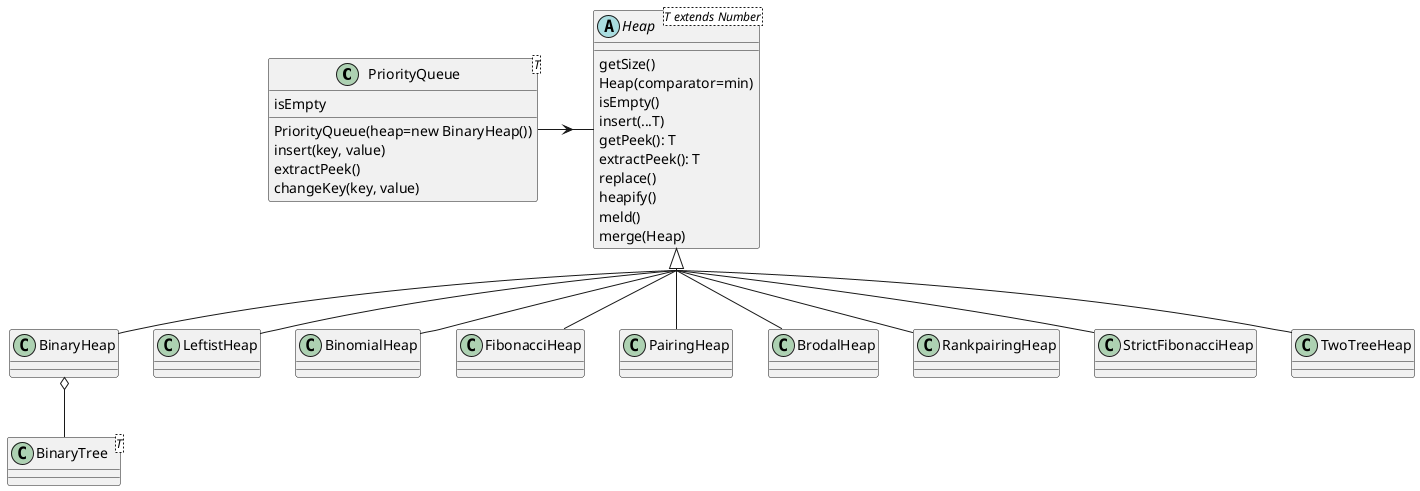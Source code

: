 @startuml
skinparam groupInheritance 4

class PriorityQueue<T> {
 isEmpty
 PriorityQueue(heap=new BinaryHeap())
 insert(key, value)
 extractPeek()
 changeKey(key, value)
}

class BinaryTree<T> {}

PriorityQueue  -right--> Heap

abstract class Heap<T extends Number> {
  getSize()
  Heap(comparator=min)
  isEmpty()
  insert(...T)
  getPeek(): T
  extractPeek(): T
  replace()
  heapify()
  meld()
  merge(Heap)
}

class BinaryHeap extends Heap
BinaryHeap o-- BinaryTree
class LeftistHeap extends Heap
class BinomialHeap extends Heap
class FibonacciHeap extends Heap
class PairingHeap extends Heap
class BrodalHeap extends Heap
class RankpairingHeap extends Heap
class StrictFibonacciHeap extends Heap
class TwoTreeHeap extends Heap

@enduml